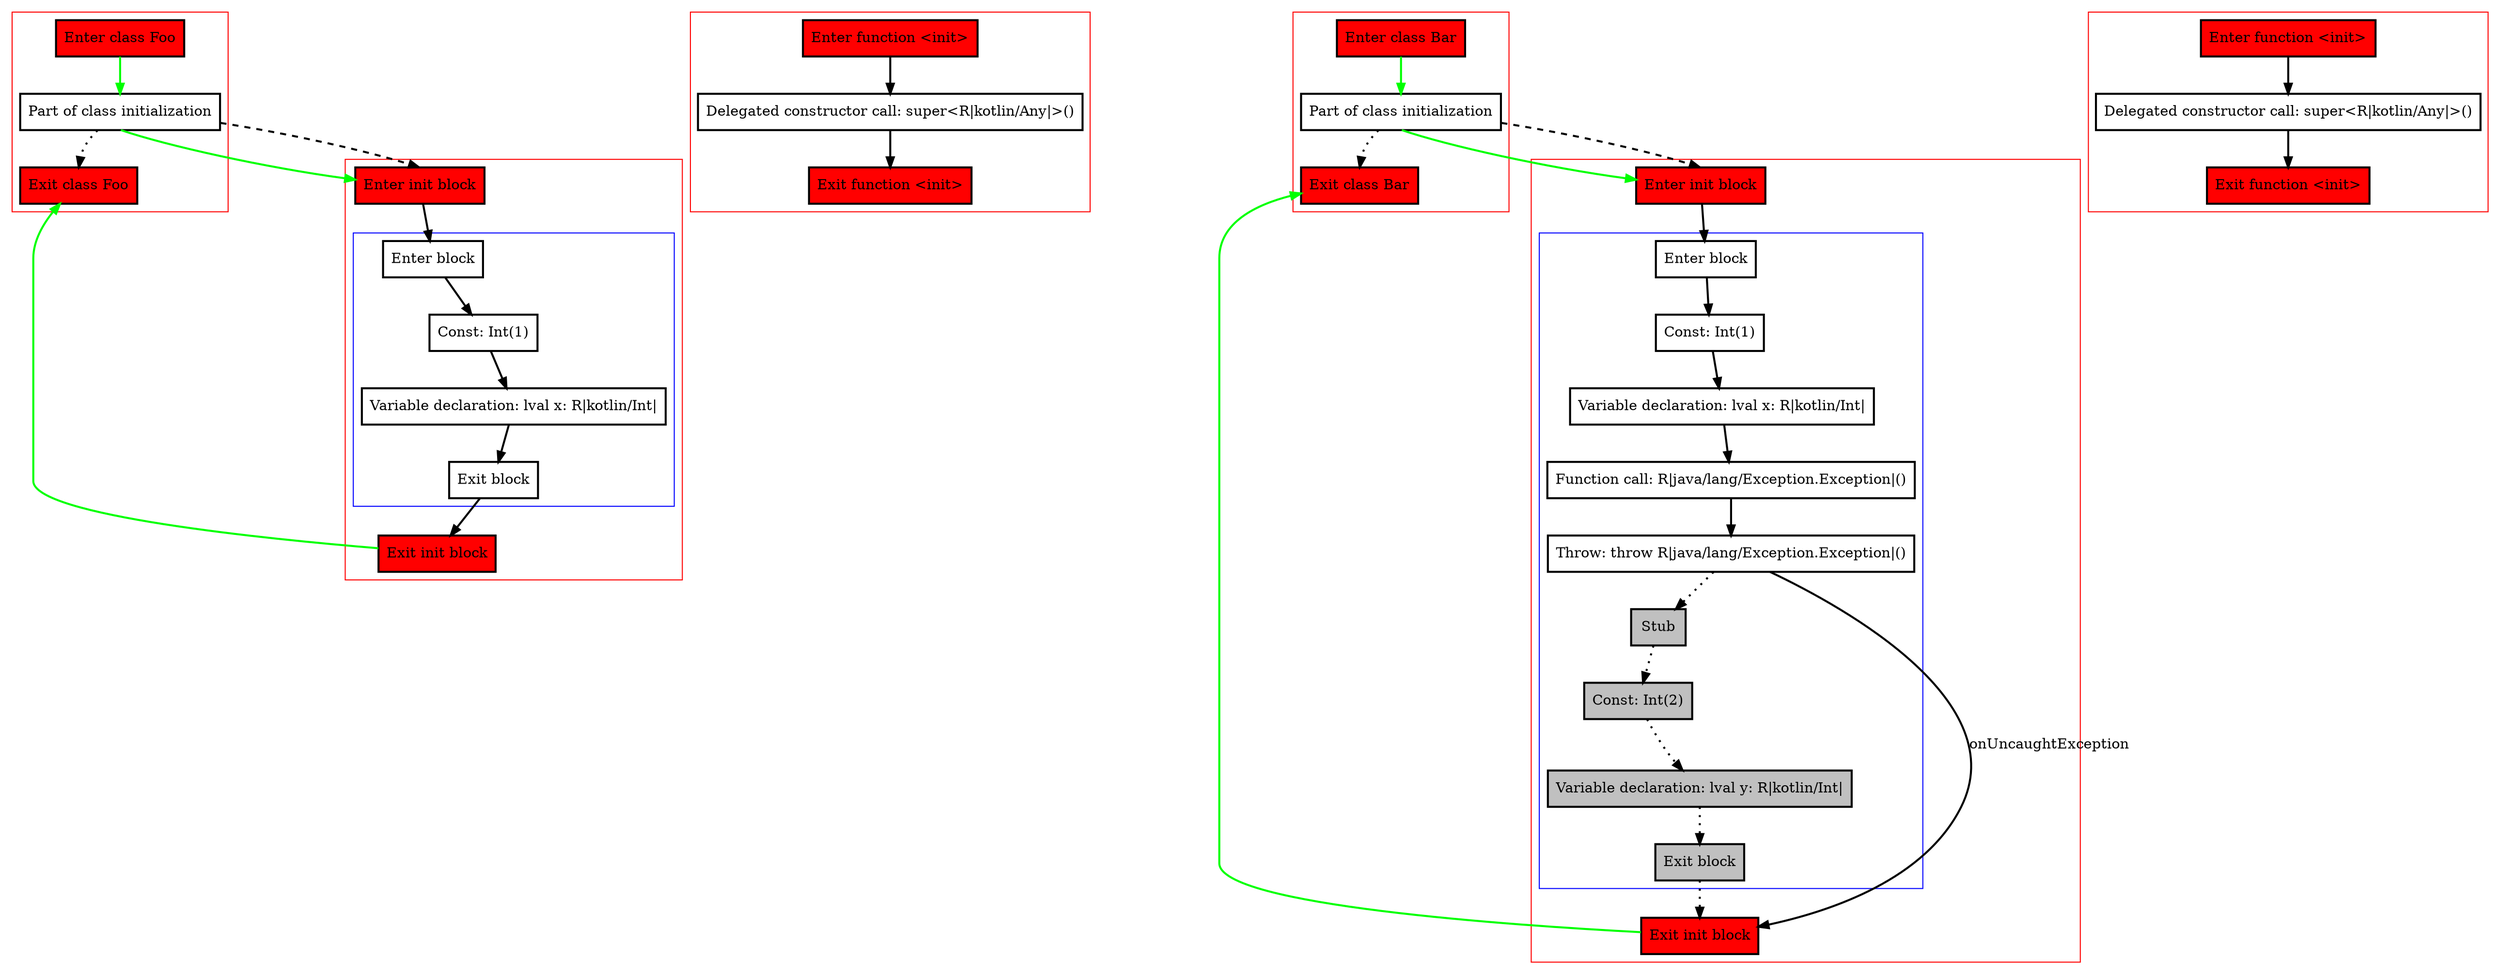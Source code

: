 digraph initBlock_kt {
    graph [nodesep=3]
    node [shape=box penwidth=2]
    edge [penwidth=2]

    subgraph cluster_0 {
        color=red
        0 [label="Enter class Foo" style="filled" fillcolor=red];
        1 [label="Part of class initialization"];
        2 [label="Exit class Foo" style="filled" fillcolor=red];
    }
    0 -> {1} [color=green];
    1 -> {2} [style=dotted];
    1 -> {6} [color=green];
    1 -> {6} [style=dashed];

    subgraph cluster_1 {
        color=red
        3 [label="Enter function <init>" style="filled" fillcolor=red];
        4 [label="Delegated constructor call: super<R|kotlin/Any|>()"];
        5 [label="Exit function <init>" style="filled" fillcolor=red];
    }
    3 -> {4};
    4 -> {5};

    subgraph cluster_2 {
        color=red
        6 [label="Enter init block" style="filled" fillcolor=red];
        subgraph cluster_3 {
            color=blue
            7 [label="Enter block"];
            8 [label="Const: Int(1)"];
            9 [label="Variable declaration: lval x: R|kotlin/Int|"];
            10 [label="Exit block"];
        }
        11 [label="Exit init block" style="filled" fillcolor=red];
    }
    6 -> {7};
    7 -> {8};
    8 -> {9};
    9 -> {10};
    10 -> {11};
    11 -> {2} [color=green];

    subgraph cluster_4 {
        color=red
        12 [label="Enter class Bar" style="filled" fillcolor=red];
        13 [label="Part of class initialization"];
        14 [label="Exit class Bar" style="filled" fillcolor=red];
    }
    12 -> {13} [color=green];
    13 -> {14} [style=dotted];
    13 -> {18} [color=green];
    13 -> {18} [style=dashed];

    subgraph cluster_5 {
        color=red
        15 [label="Enter function <init>" style="filled" fillcolor=red];
        16 [label="Delegated constructor call: super<R|kotlin/Any|>()"];
        17 [label="Exit function <init>" style="filled" fillcolor=red];
    }
    15 -> {16};
    16 -> {17};

    subgraph cluster_6 {
        color=red
        18 [label="Enter init block" style="filled" fillcolor=red];
        subgraph cluster_7 {
            color=blue
            19 [label="Enter block"];
            20 [label="Const: Int(1)"];
            21 [label="Variable declaration: lval x: R|kotlin/Int|"];
            22 [label="Function call: R|java/lang/Exception.Exception|()"];
            23 [label="Throw: throw R|java/lang/Exception.Exception|()"];
            24 [label="Stub" style="filled" fillcolor=gray];
            25 [label="Const: Int(2)" style="filled" fillcolor=gray];
            26 [label="Variable declaration: lval y: R|kotlin/Int|" style="filled" fillcolor=gray];
            27 [label="Exit block" style="filled" fillcolor=gray];
        }
        28 [label="Exit init block" style="filled" fillcolor=red];
    }
    18 -> {19};
    19 -> {20};
    20 -> {21};
    21 -> {22};
    22 -> {23};
    23 -> {28}    [label=onUncaughtException];
    23 -> {24} [style=dotted];
    24 -> {25} [style=dotted];
    25 -> {26} [style=dotted];
    26 -> {27} [style=dotted];
    27 -> {28} [style=dotted];
    28 -> {14} [color=green];

}
